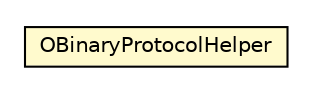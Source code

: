 #!/usr/local/bin/dot
#
# Class diagram 
# Generated by UMLGraph version R5_6-24-gf6e263 (http://www.umlgraph.org/)
#

digraph G {
	edge [fontname="Helvetica",fontsize=10,labelfontname="Helvetica",labelfontsize=10];
	node [fontname="Helvetica",fontsize=10,shape=plaintext];
	nodesep=0.25;
	ranksep=0.5;
	// com.orientechnologies.orient.client.remote.message.OBinaryProtocolHelper
	c1746410 [label=<<table title="com.orientechnologies.orient.client.remote.message.OBinaryProtocolHelper" border="0" cellborder="1" cellspacing="0" cellpadding="2" port="p" bgcolor="lemonChiffon" href="./OBinaryProtocolHelper.html">
		<tr><td><table border="0" cellspacing="0" cellpadding="1">
<tr><td align="center" balign="center"> OBinaryProtocolHelper </td></tr>
		</table></td></tr>
		</table>>, URL="./OBinaryProtocolHelper.html", fontname="Helvetica", fontcolor="black", fontsize=10.0];
}

